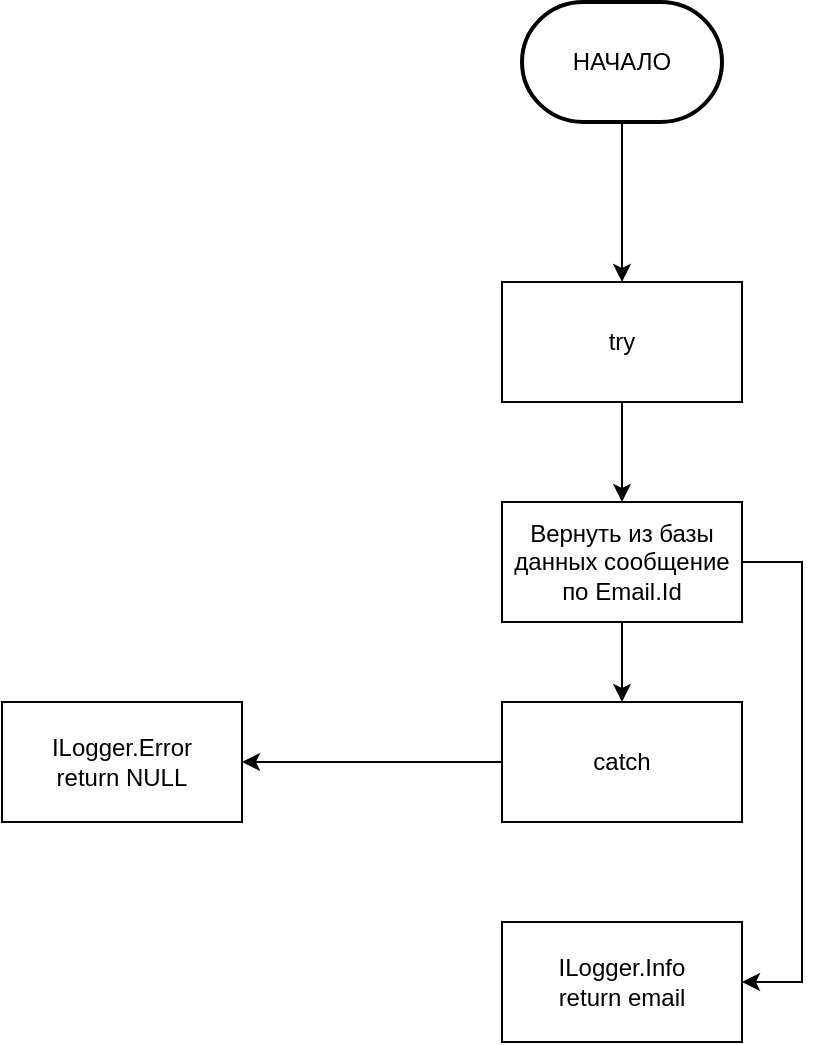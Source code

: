 <mxfile version="13.9.9" type="device"><diagram id="CvghWIeJTU1i4vaVep3q" name="Страница 1"><mxGraphModel dx="852" dy="494" grid="1" gridSize="10" guides="1" tooltips="1" connect="1" arrows="1" fold="1" page="1" pageScale="1" pageWidth="827" pageHeight="1169" math="0" shadow="0"><root><mxCell id="0"/><mxCell id="1" parent="0"/><mxCell id="ad-FhXTldRf8Q51KOqFa-3" style="edgeStyle=orthogonalEdgeStyle;rounded=0;orthogonalLoop=1;jettySize=auto;html=1;" edge="1" parent="1" source="ad-FhXTldRf8Q51KOqFa-1" target="ad-FhXTldRf8Q51KOqFa-2"><mxGeometry relative="1" as="geometry"/></mxCell><mxCell id="ad-FhXTldRf8Q51KOqFa-1" value="НАЧАЛО" style="strokeWidth=2;html=1;shape=mxgraph.flowchart.terminator;whiteSpace=wrap;" vertex="1" parent="1"><mxGeometry x="320" y="30" width="100" height="60" as="geometry"/></mxCell><mxCell id="ad-FhXTldRf8Q51KOqFa-6" style="edgeStyle=orthogonalEdgeStyle;rounded=0;orthogonalLoop=1;jettySize=auto;html=1;" edge="1" parent="1" source="ad-FhXTldRf8Q51KOqFa-2" target="ad-FhXTldRf8Q51KOqFa-5"><mxGeometry relative="1" as="geometry"/></mxCell><mxCell id="ad-FhXTldRf8Q51KOqFa-2" value="try" style="rounded=0;whiteSpace=wrap;html=1;" vertex="1" parent="1"><mxGeometry x="310" y="170" width="120" height="60" as="geometry"/></mxCell><mxCell id="ad-FhXTldRf8Q51KOqFa-9" style="edgeStyle=orthogonalEdgeStyle;rounded=0;orthogonalLoop=1;jettySize=auto;html=1;entryX=1;entryY=0.5;entryDx=0;entryDy=0;" edge="1" parent="1" source="ad-FhXTldRf8Q51KOqFa-4" target="ad-FhXTldRf8Q51KOqFa-8"><mxGeometry relative="1" as="geometry"/></mxCell><mxCell id="ad-FhXTldRf8Q51KOqFa-4" value="catch" style="rounded=0;whiteSpace=wrap;html=1;" vertex="1" parent="1"><mxGeometry x="310" y="380" width="120" height="60" as="geometry"/></mxCell><mxCell id="ad-FhXTldRf8Q51KOqFa-7" style="edgeStyle=orthogonalEdgeStyle;rounded=0;orthogonalLoop=1;jettySize=auto;html=1;exitX=0.5;exitY=1;exitDx=0;exitDy=0;entryX=0.5;entryY=0;entryDx=0;entryDy=0;" edge="1" parent="1" source="ad-FhXTldRf8Q51KOqFa-5" target="ad-FhXTldRf8Q51KOqFa-4"><mxGeometry relative="1" as="geometry"/></mxCell><mxCell id="ad-FhXTldRf8Q51KOqFa-11" style="edgeStyle=orthogonalEdgeStyle;rounded=0;orthogonalLoop=1;jettySize=auto;html=1;entryX=1;entryY=0.5;entryDx=0;entryDy=0;" edge="1" parent="1" source="ad-FhXTldRf8Q51KOqFa-5" target="ad-FhXTldRf8Q51KOqFa-10"><mxGeometry relative="1" as="geometry"><Array as="points"><mxPoint x="460" y="310"/><mxPoint x="460" y="520"/></Array></mxGeometry></mxCell><mxCell id="ad-FhXTldRf8Q51KOqFa-5" value="Вернуть из базы данных сообщение по Email.Id" style="rounded=0;whiteSpace=wrap;html=1;" vertex="1" parent="1"><mxGeometry x="310" y="280" width="120" height="60" as="geometry"/></mxCell><mxCell id="ad-FhXTldRf8Q51KOqFa-8" value="ILogger.Error&lt;br&gt;return NULL" style="rounded=0;whiteSpace=wrap;html=1;" vertex="1" parent="1"><mxGeometry x="60" y="380" width="120" height="60" as="geometry"/></mxCell><mxCell id="ad-FhXTldRf8Q51KOqFa-10" value="ILogger.Info&lt;br&gt;return email" style="rounded=0;whiteSpace=wrap;html=1;" vertex="1" parent="1"><mxGeometry x="310" y="490" width="120" height="60" as="geometry"/></mxCell></root></mxGraphModel></diagram></mxfile>